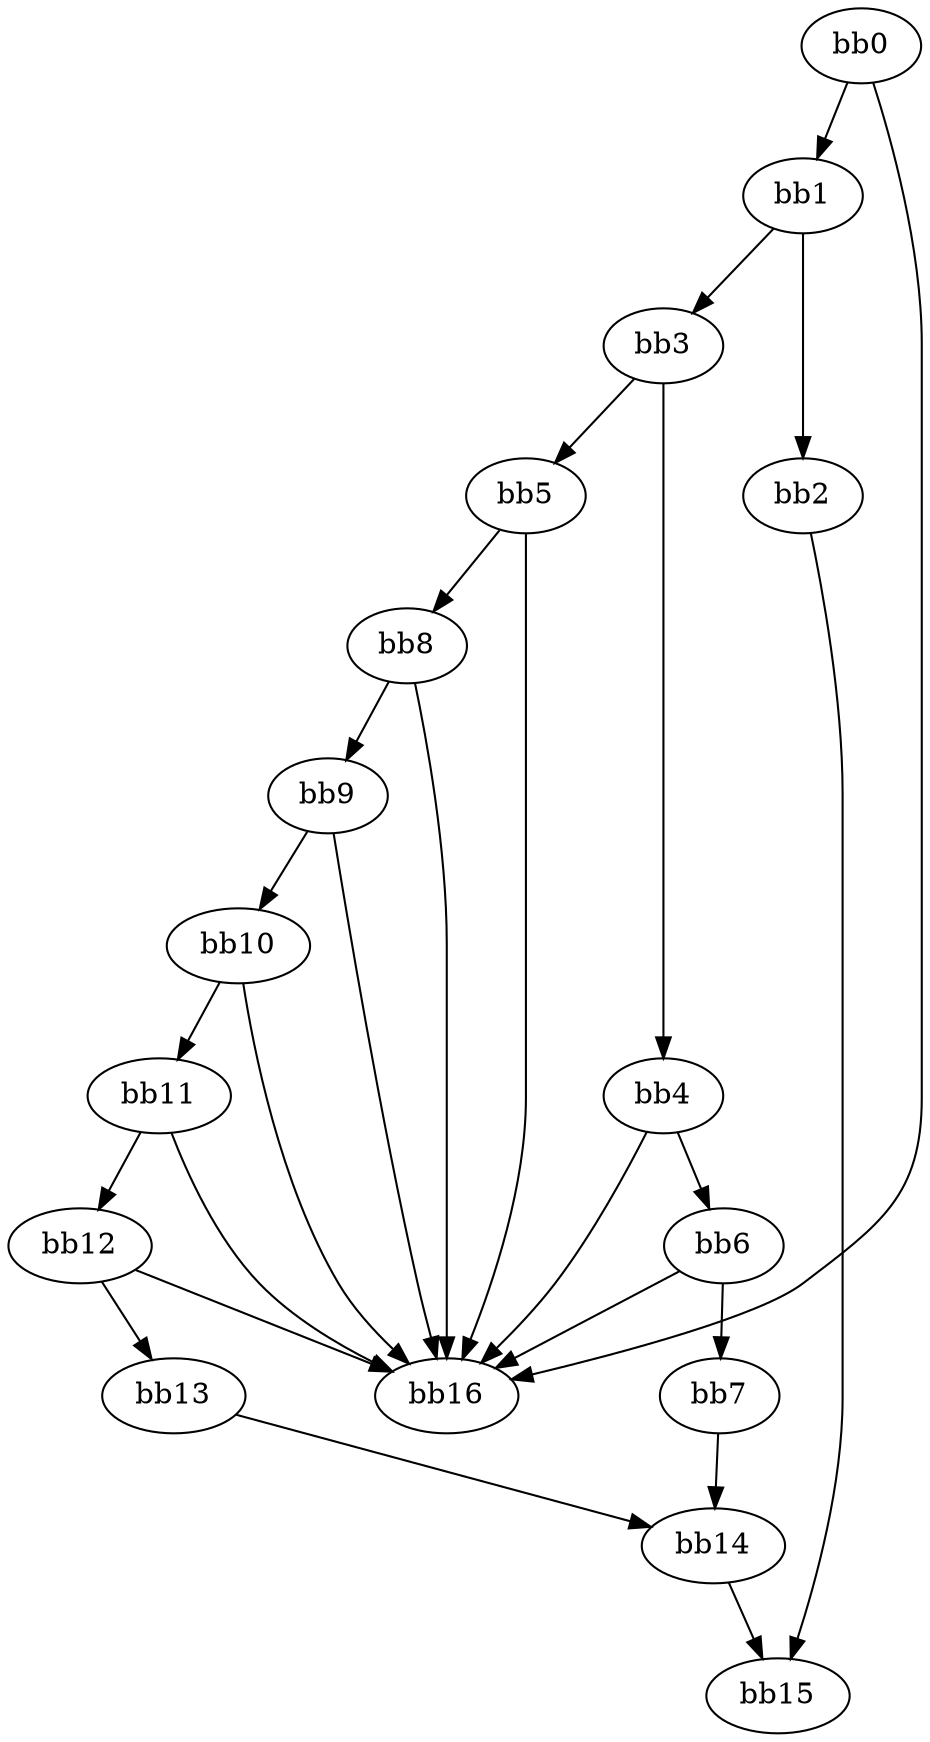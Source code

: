 digraph {
    0 [ label = "bb0\l" ]
    1 [ label = "bb1\l" ]
    2 [ label = "bb2\l" ]
    3 [ label = "bb3\l" ]
    4 [ label = "bb4\l" ]
    5 [ label = "bb5\l" ]
    6 [ label = "bb6\l" ]
    7 [ label = "bb7\l" ]
    8 [ label = "bb8\l" ]
    9 [ label = "bb9\l" ]
    10 [ label = "bb10\l" ]
    11 [ label = "bb11\l" ]
    12 [ label = "bb12\l" ]
    13 [ label = "bb13\l" ]
    14 [ label = "bb14\l" ]
    15 [ label = "bb15\l" ]
    16 [ label = "bb16\l" ]
    0 -> 1 [ ]
    0 -> 16 [ ]
    1 -> 2 [ ]
    1 -> 3 [ ]
    2 -> 15 [ ]
    3 -> 4 [ ]
    3 -> 5 [ ]
    4 -> 6 [ ]
    4 -> 16 [ ]
    5 -> 8 [ ]
    5 -> 16 [ ]
    6 -> 7 [ ]
    6 -> 16 [ ]
    7 -> 14 [ ]
    8 -> 9 [ ]
    8 -> 16 [ ]
    9 -> 10 [ ]
    9 -> 16 [ ]
    10 -> 11 [ ]
    10 -> 16 [ ]
    11 -> 12 [ ]
    11 -> 16 [ ]
    12 -> 13 [ ]
    12 -> 16 [ ]
    13 -> 14 [ ]
    14 -> 15 [ ]
}

